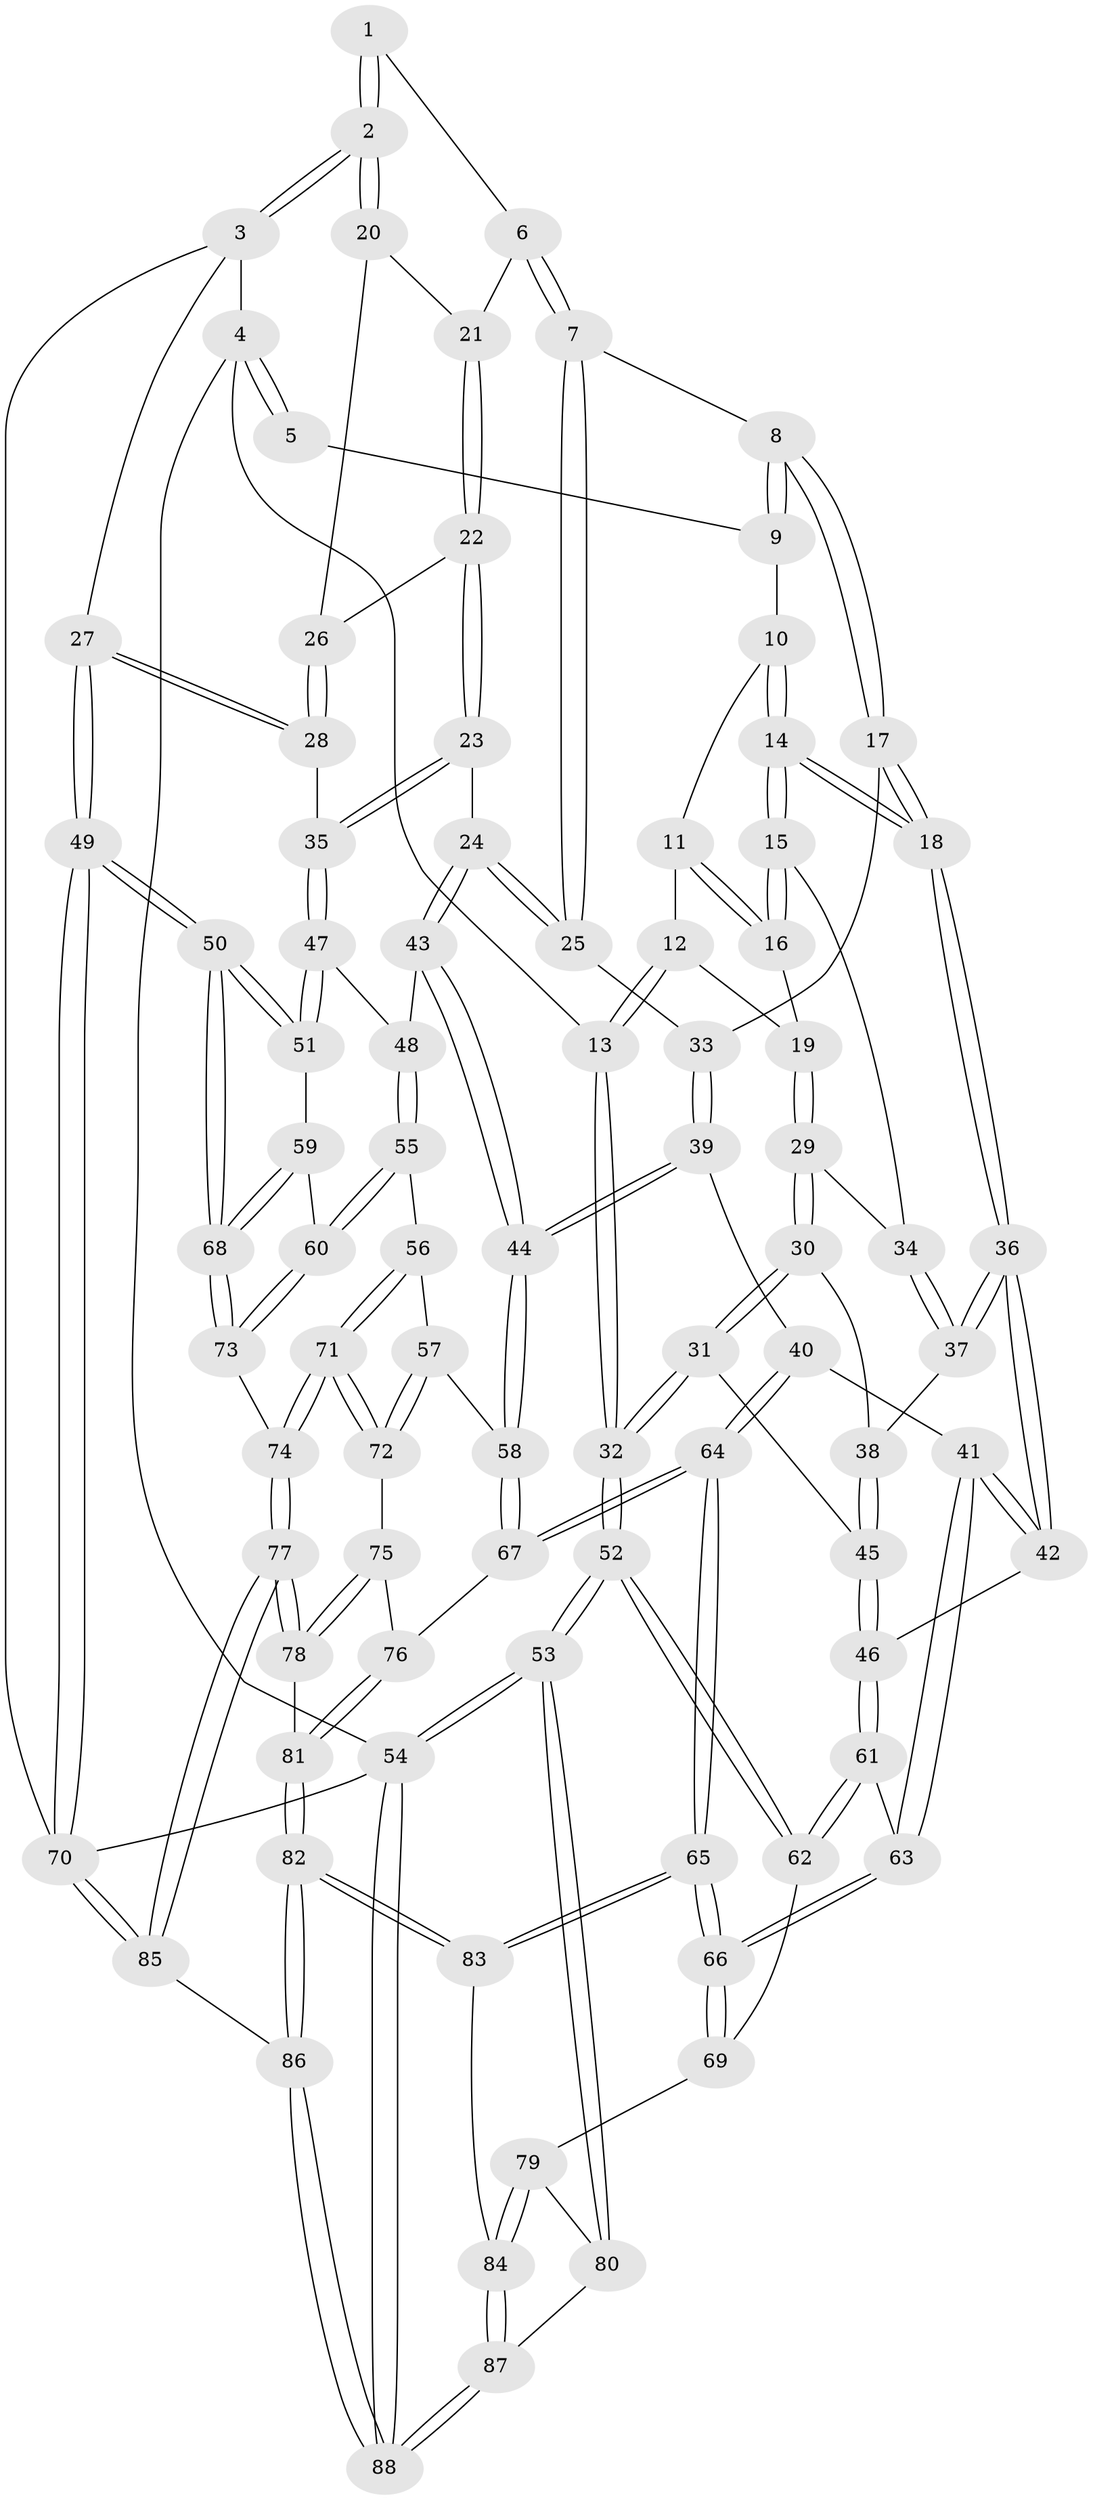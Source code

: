 // coarse degree distribution, {3: 0.5849056603773585, 4: 0.16981132075471697, 2: 0.16981132075471697, 6: 0.018867924528301886, 5: 0.05660377358490566}
// Generated by graph-tools (version 1.1) at 2025/54/03/04/25 22:54:38]
// undirected, 88 vertices, 217 edges
graph export_dot {
  node [color=gray90,style=filled];
  1 [pos="+0.944074037467373+0"];
  2 [pos="+1+0"];
  3 [pos="+1+0"];
  4 [pos="+0+0"];
  5 [pos="+0.4249268011214765+0"];
  6 [pos="+0.697703707320113+0.17496434592226937"];
  7 [pos="+0.6701024013948146+0.18920313390926705"];
  8 [pos="+0.6219063429690416+0.17414640417191665"];
  9 [pos="+0.42568076435073954+0"];
  10 [pos="+0.40073106240048767+0.016761152949885953"];
  11 [pos="+0.2042964557675008+0.13874771957670806"];
  12 [pos="+0.08352690010014405+0.12179939230280294"];
  13 [pos="+0+0"];
  14 [pos="+0.3825676127342056+0.2258861919817636"];
  15 [pos="+0.29816002755108484+0.248741011550163"];
  16 [pos="+0.2561134072227817+0.22792457239210964"];
  17 [pos="+0.46537913032228434+0.29312445673138826"];
  18 [pos="+0.4287543022016056+0.28473424255958163"];
  19 [pos="+0.1387548722367498+0.22416816415744417"];
  20 [pos="+0.901784490538867+0.18534365394827176"];
  21 [pos="+0.7513031224306116+0.20629615694345516"];
  22 [pos="+0.8025619471403649+0.2877709367372911"];
  23 [pos="+0.8003409305494227+0.31195750943058986"];
  24 [pos="+0.6899681527880255+0.36809653847581514"];
  25 [pos="+0.6664223467983352+0.3343980800565645"];
  26 [pos="+0.9012690809429716+0.1883790548970829"];
  27 [pos="+1+0.4091663791675769"];
  28 [pos="+0.9463099925171675+0.39384867479263075"];
  29 [pos="+0.13001330556594987+0.2919372535910513"];
  30 [pos="+0.12667366235976965+0.29984795571146017"];
  31 [pos="+0+0.3935417658941077"];
  32 [pos="+0+0.41266767390292364"];
  33 [pos="+0.49333007171265625+0.31456122532832054"];
  34 [pos="+0.2763288216358787+0.2757864214469437"];
  35 [pos="+0.9423506349488855+0.3953071889919288"];
  36 [pos="+0.35970748745751696+0.4555539375014512"];
  37 [pos="+0.2377802123747945+0.35437074958536463"];
  38 [pos="+0.2037449975447957+0.36976112682667023"];
  39 [pos="+0.5574954435757195+0.4997512906806949"];
  40 [pos="+0.4570999196546414+0.5002367524022149"];
  41 [pos="+0.3658984824261119+0.4803076843358954"];
  42 [pos="+0.35942855190056383+0.470940361321428"];
  43 [pos="+0.6905787026645857+0.41638764569453324"];
  44 [pos="+0.5955671590419936+0.5207539059055264"];
  45 [pos="+0.1767124869316611+0.4334760331527567"];
  46 [pos="+0.2065400139149248+0.4979505614143322"];
  47 [pos="+0.8900028686437107+0.4483399161717649"];
  48 [pos="+0.8204482705134729+0.4802082998377633"];
  49 [pos="+1+0.7559862540204692"];
  50 [pos="+1+0.7542120328146246"];
  51 [pos="+0.9204683868504547+0.5480509740531648"];
  52 [pos="+0+0.5462743885963903"];
  53 [pos="+0+1"];
  54 [pos="+0+1"];
  55 [pos="+0.796315843740037+0.5944522886202397"];
  56 [pos="+0.7915710824529819+0.5955125330942248"];
  57 [pos="+0.6199965521427909+0.5679719634273172"];
  58 [pos="+0.602914962411935+0.5574449043372061"];
  59 [pos="+0.8694802449175539+0.6126826035814765"];
  60 [pos="+0.8092519075717562+0.6062657318042268"];
  61 [pos="+0.17416875634666407+0.5627660832126239"];
  62 [pos="+0.12336322682483918+0.6294529271597724"];
  63 [pos="+0.35341920081145045+0.5878122135357182"];
  64 [pos="+0.44888950392605037+0.7221877890479093"];
  65 [pos="+0.39757569819573185+0.7463543110683332"];
  66 [pos="+0.3673457296347127+0.7150903761313938"];
  67 [pos="+0.503785265990656+0.7038919102862817"];
  68 [pos="+1+0.7513632155131607"];
  69 [pos="+0.1465226478581989+0.6641105842178864"];
  70 [pos="+1+1"];
  71 [pos="+0.726660635785404+0.6817332951985625"];
  72 [pos="+0.6742844457515774+0.6674979842973141"];
  73 [pos="+0.8361639708063359+0.7970089890692864"];
  74 [pos="+0.7783476885267241+0.834518054980414"];
  75 [pos="+0.6738968523872757+0.6686503280648354"];
  76 [pos="+0.5693438664635122+0.7418154385502087"];
  77 [pos="+0.7628042566306225+0.8514964883912274"];
  78 [pos="+0.6559945557383133+0.8007377610247324"];
  79 [pos="+0.13058235560634646+0.7696235012450141"];
  80 [pos="+0.08455893592894768+0.8477482734497522"];
  81 [pos="+0.6491149802449463+0.7995286743694584"];
  82 [pos="+0.5039003284502512+0.9225942352838871"];
  83 [pos="+0.38980168605768495+0.8041576107957521"];
  84 [pos="+0.3192315550777576+0.870400989138101"];
  85 [pos="+0.7458521112505699+1"];
  86 [pos="+0.5872661508561129+1"];
  87 [pos="+0.2710405479883969+0.9518385363237154"];
  88 [pos="+0.24299696735113974+1"];
  1 -- 2;
  1 -- 2;
  1 -- 6;
  2 -- 3;
  2 -- 3;
  2 -- 20;
  2 -- 20;
  3 -- 4;
  3 -- 27;
  3 -- 70;
  4 -- 5;
  4 -- 5;
  4 -- 13;
  4 -- 54;
  5 -- 9;
  6 -- 7;
  6 -- 7;
  6 -- 21;
  7 -- 8;
  7 -- 25;
  7 -- 25;
  8 -- 9;
  8 -- 9;
  8 -- 17;
  8 -- 17;
  9 -- 10;
  10 -- 11;
  10 -- 14;
  10 -- 14;
  11 -- 12;
  11 -- 16;
  11 -- 16;
  12 -- 13;
  12 -- 13;
  12 -- 19;
  13 -- 32;
  13 -- 32;
  14 -- 15;
  14 -- 15;
  14 -- 18;
  14 -- 18;
  15 -- 16;
  15 -- 16;
  15 -- 34;
  16 -- 19;
  17 -- 18;
  17 -- 18;
  17 -- 33;
  18 -- 36;
  18 -- 36;
  19 -- 29;
  19 -- 29;
  20 -- 21;
  20 -- 26;
  21 -- 22;
  21 -- 22;
  22 -- 23;
  22 -- 23;
  22 -- 26;
  23 -- 24;
  23 -- 35;
  23 -- 35;
  24 -- 25;
  24 -- 25;
  24 -- 43;
  24 -- 43;
  25 -- 33;
  26 -- 28;
  26 -- 28;
  27 -- 28;
  27 -- 28;
  27 -- 49;
  27 -- 49;
  28 -- 35;
  29 -- 30;
  29 -- 30;
  29 -- 34;
  30 -- 31;
  30 -- 31;
  30 -- 38;
  31 -- 32;
  31 -- 32;
  31 -- 45;
  32 -- 52;
  32 -- 52;
  33 -- 39;
  33 -- 39;
  34 -- 37;
  34 -- 37;
  35 -- 47;
  35 -- 47;
  36 -- 37;
  36 -- 37;
  36 -- 42;
  36 -- 42;
  37 -- 38;
  38 -- 45;
  38 -- 45;
  39 -- 40;
  39 -- 44;
  39 -- 44;
  40 -- 41;
  40 -- 64;
  40 -- 64;
  41 -- 42;
  41 -- 42;
  41 -- 63;
  41 -- 63;
  42 -- 46;
  43 -- 44;
  43 -- 44;
  43 -- 48;
  44 -- 58;
  44 -- 58;
  45 -- 46;
  45 -- 46;
  46 -- 61;
  46 -- 61;
  47 -- 48;
  47 -- 51;
  47 -- 51;
  48 -- 55;
  48 -- 55;
  49 -- 50;
  49 -- 50;
  49 -- 70;
  49 -- 70;
  50 -- 51;
  50 -- 51;
  50 -- 68;
  50 -- 68;
  51 -- 59;
  52 -- 53;
  52 -- 53;
  52 -- 62;
  52 -- 62;
  53 -- 54;
  53 -- 54;
  53 -- 80;
  53 -- 80;
  54 -- 88;
  54 -- 88;
  54 -- 70;
  55 -- 56;
  55 -- 60;
  55 -- 60;
  56 -- 57;
  56 -- 71;
  56 -- 71;
  57 -- 58;
  57 -- 72;
  57 -- 72;
  58 -- 67;
  58 -- 67;
  59 -- 60;
  59 -- 68;
  59 -- 68;
  60 -- 73;
  60 -- 73;
  61 -- 62;
  61 -- 62;
  61 -- 63;
  62 -- 69;
  63 -- 66;
  63 -- 66;
  64 -- 65;
  64 -- 65;
  64 -- 67;
  64 -- 67;
  65 -- 66;
  65 -- 66;
  65 -- 83;
  65 -- 83;
  66 -- 69;
  66 -- 69;
  67 -- 76;
  68 -- 73;
  68 -- 73;
  69 -- 79;
  70 -- 85;
  70 -- 85;
  71 -- 72;
  71 -- 72;
  71 -- 74;
  71 -- 74;
  72 -- 75;
  73 -- 74;
  74 -- 77;
  74 -- 77;
  75 -- 76;
  75 -- 78;
  75 -- 78;
  76 -- 81;
  76 -- 81;
  77 -- 78;
  77 -- 78;
  77 -- 85;
  77 -- 85;
  78 -- 81;
  79 -- 80;
  79 -- 84;
  79 -- 84;
  80 -- 87;
  81 -- 82;
  81 -- 82;
  82 -- 83;
  82 -- 83;
  82 -- 86;
  82 -- 86;
  83 -- 84;
  84 -- 87;
  84 -- 87;
  85 -- 86;
  86 -- 88;
  86 -- 88;
  87 -- 88;
  87 -- 88;
}
